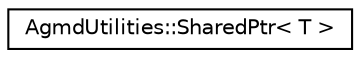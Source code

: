 digraph "Graphical Class Hierarchy"
{
  edge [fontname="Helvetica",fontsize="10",labelfontname="Helvetica",labelfontsize="10"];
  node [fontname="Helvetica",fontsize="10",shape=record];
  rankdir="LR";
  Node1 [label="AgmdUtilities::SharedPtr\< T \>",height=0.2,width=0.4,color="black", fillcolor="white", style="filled",URL="$class_agmd_utilities_1_1_shared_ptr.html"];
}
